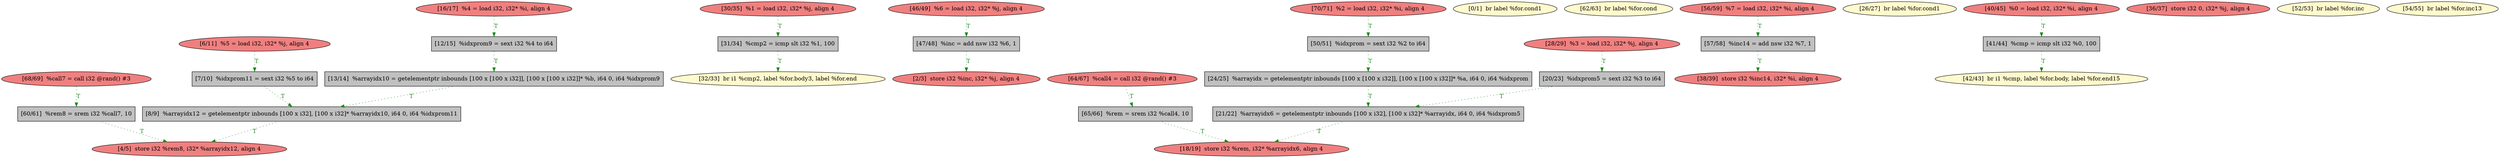 
digraph G {


node1387 [fillcolor=grey,label="[13/14]  %arrayidx10 = getelementptr inbounds [100 x [100 x i32]], [100 x [100 x i32]]* %b, i64 0, i64 %idxprom9",shape=rectangle,style=filled ]
node1385 [fillcolor=lightcoral,label="[30/35]  %1 = load i32, i32* %j, align 4",shape=ellipse,style=filled ]
node1379 [fillcolor=lightcoral,label="[2/3]  store i32 %inc, i32* %j, align 4",shape=ellipse,style=filled ]
node1378 [fillcolor=lightcoral,label="[18/19]  store i32 %rem, i32* %arrayidx6, align 4",shape=ellipse,style=filled ]
node1377 [fillcolor=grey,label="[12/15]  %idxprom9 = sext i32 %4 to i64",shape=rectangle,style=filled ]
node1375 [fillcolor=lightcoral,label="[16/17]  %4 = load i32, i32* %i, align 4",shape=ellipse,style=filled ]
node1374 [fillcolor=lemonchiffon,label="[0/1]  br label %for.cond1",shape=ellipse,style=filled ]
node1373 [fillcolor=lightcoral,label="[4/5]  store i32 %rem8, i32* %arrayidx12, align 4",shape=ellipse,style=filled ]
node1372 [fillcolor=lightcoral,label="[6/11]  %5 = load i32, i32* %j, align 4",shape=ellipse,style=filled ]
node1384 [fillcolor=lightcoral,label="[28/29]  %3 = load i32, i32* %j, align 4",shape=ellipse,style=filled ]
node1370 [fillcolor=grey,label="[65/66]  %rem = srem i32 %call4, 10",shape=rectangle,style=filled ]
node1368 [fillcolor=lemonchiffon,label="[62/63]  br label %for.cond",shape=ellipse,style=filled ]
node1361 [fillcolor=lightcoral,label="[56/59]  %7 = load i32, i32* %i, align 4",shape=ellipse,style=filled ]
node1382 [fillcolor=lemonchiffon,label="[26/27]  br label %for.cond1",shape=ellipse,style=filled ]
node1381 [fillcolor=grey,label="[24/25]  %arrayidx = getelementptr inbounds [100 x [100 x i32]], [100 x [100 x i32]]* %a, i64 0, i64 %idxprom",shape=rectangle,style=filled ]
node1376 [fillcolor=grey,label="[8/9]  %arrayidx12 = getelementptr inbounds [100 x i32], [100 x i32]* %arrayidx10, i64 0, i64 %idxprom11",shape=rectangle,style=filled ]
node1354 [fillcolor=grey,label="[7/10]  %idxprom11 = sext i32 %5 to i64",shape=rectangle,style=filled ]
node1380 [fillcolor=grey,label="[20/23]  %idxprom5 = sext i32 %3 to i64",shape=rectangle,style=filled ]
node1356 [fillcolor=grey,label="[47/48]  %inc = add nsw i32 %6, 1",shape=rectangle,style=filled ]
node1359 [fillcolor=grey,label="[31/34]  %cmp2 = icmp slt i32 %1, 100",shape=rectangle,style=filled ]
node1355 [fillcolor=lemonchiffon,label="[42/43]  br i1 %cmp, label %for.body, label %for.end15",shape=ellipse,style=filled ]
node1352 [fillcolor=grey,label="[41/44]  %cmp = icmp slt i32 %0, 100",shape=rectangle,style=filled ]
node1366 [fillcolor=lightcoral,label="[70/71]  %2 = load i32, i32* %i, align 4",shape=ellipse,style=filled ]
node1357 [fillcolor=grey,label="[57/58]  %inc14 = add nsw i32 %7, 1",shape=rectangle,style=filled ]
node1353 [fillcolor=lightcoral,label="[46/49]  %6 = load i32, i32* %j, align 4",shape=ellipse,style=filled ]
node1367 [fillcolor=grey,label="[60/61]  %rem8 = srem i32 %call7, 10",shape=rectangle,style=filled ]
node1358 [fillcolor=grey,label="[50/51]  %idxprom = sext i32 %2 to i64",shape=rectangle,style=filled ]
node1386 [fillcolor=lightcoral,label="[36/37]  store i32 0, i32* %j, align 4",shape=ellipse,style=filled ]
node1363 [fillcolor=lemonchiffon,label="[52/53]  br label %for.inc",shape=ellipse,style=filled ]
node1369 [fillcolor=lightcoral,label="[64/67]  %call4 = call i32 @rand() #3",shape=ellipse,style=filled ]
node1360 [fillcolor=grey,label="[21/22]  %arrayidx6 = getelementptr inbounds [100 x i32], [100 x i32]* %arrayidx, i64 0, i64 %idxprom5",shape=rectangle,style=filled ]
node1362 [fillcolor=lightcoral,label="[40/45]  %0 = load i32, i32* %i, align 4",shape=ellipse,style=filled ]
node1383 [fillcolor=lemonchiffon,label="[32/33]  br i1 %cmp2, label %for.body3, label %for.end",shape=ellipse,style=filled ]
node1371 [fillcolor=lightcoral,label="[38/39]  store i32 %inc14, i32* %i, align 4",shape=ellipse,style=filled ]
node1364 [fillcolor=lemonchiffon,label="[54/55]  br label %for.inc13",shape=ellipse,style=filled ]
node1365 [fillcolor=lightcoral,label="[68/69]  %call7 = call i32 @rand() #3",shape=ellipse,style=filled ]

node1361->node1357 [style=dotted,color=forestgreen,label="T",fontcolor=forestgreen ]
node1365->node1367 [style=dotted,color=forestgreen,label="T",fontcolor=forestgreen ]
node1367->node1373 [style=dotted,color=forestgreen,label="T",fontcolor=forestgreen ]
node1370->node1378 [style=dotted,color=forestgreen,label="T",fontcolor=forestgreen ]
node1369->node1370 [style=dotted,color=forestgreen,label="T",fontcolor=forestgreen ]
node1357->node1371 [style=dotted,color=forestgreen,label="T",fontcolor=forestgreen ]
node1356->node1379 [style=dotted,color=forestgreen,label="T",fontcolor=forestgreen ]
node1359->node1383 [style=dotted,color=forestgreen,label="T",fontcolor=forestgreen ]
node1362->node1352 [style=dotted,color=forestgreen,label="T",fontcolor=forestgreen ]
node1354->node1376 [style=dotted,color=forestgreen,label="T",fontcolor=forestgreen ]
node1353->node1356 [style=dotted,color=forestgreen,label="T",fontcolor=forestgreen ]
node1376->node1373 [style=dotted,color=forestgreen,label="T",fontcolor=forestgreen ]
node1381->node1360 [style=dotted,color=forestgreen,label="T",fontcolor=forestgreen ]
node1375->node1377 [style=dotted,color=forestgreen,label="T",fontcolor=forestgreen ]
node1387->node1376 [style=dotted,color=forestgreen,label="T",fontcolor=forestgreen ]
node1352->node1355 [style=dotted,color=forestgreen,label="T",fontcolor=forestgreen ]
node1385->node1359 [style=dotted,color=forestgreen,label="T",fontcolor=forestgreen ]
node1380->node1360 [style=dotted,color=forestgreen,label="T",fontcolor=forestgreen ]
node1384->node1380 [style=dotted,color=forestgreen,label="T",fontcolor=forestgreen ]
node1358->node1381 [style=dotted,color=forestgreen,label="T",fontcolor=forestgreen ]
node1372->node1354 [style=dotted,color=forestgreen,label="T",fontcolor=forestgreen ]
node1360->node1378 [style=dotted,color=forestgreen,label="T",fontcolor=forestgreen ]
node1377->node1387 [style=dotted,color=forestgreen,label="T",fontcolor=forestgreen ]
node1366->node1358 [style=dotted,color=forestgreen,label="T",fontcolor=forestgreen ]


}

